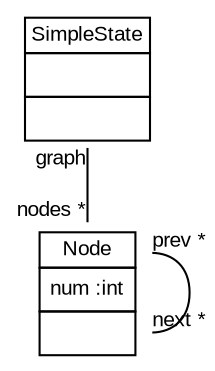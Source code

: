 
 digraph ClassDiagram {
    node [shape = none, fontsize = 10, fontname = "Arial"]; 
    edge [fontsize = 10, fontname = "Arial"];
    
    
    _SimpleState [label=<<table border='0' cellborder='1' cellspacing='0'> <tr> <td HREF="../src/org/sdmlib/models/patterns/example/SimpleState.java">SimpleState</td> </tr> <tr><td><table border='0' cellborder='0' cellspacing='0'> <tr><td> </td></tr> </table></td></tr> <tr><td><table border='0' cellborder='0' cellspacing='0'> <tr><td> </td></tr> </table></td></tr> </table>>];
    _Node [label=<<table border='0' cellborder='1' cellspacing='0'> <tr> <td HREF="../src/org/sdmlib/models/patterns/example/Node.java">Node</td> </tr> <tr><td><table border='0' cellborder='0' cellspacing='0'> <tr><td align='left'>num :int</td></tr>  </table></td></tr> <tr><td><table border='0' cellborder='0' cellspacing='0'> <tr><td> </td></tr> </table></td></tr> </table>>];
    
    
    
    _SimpleState -> _Node [headlabel = "nodes *" taillabel = "graph" arrowhead = "none" ];
    _Node -> _Node [headlabel = "next *" taillabel = "prev *" arrowhead = "none" ];
}
